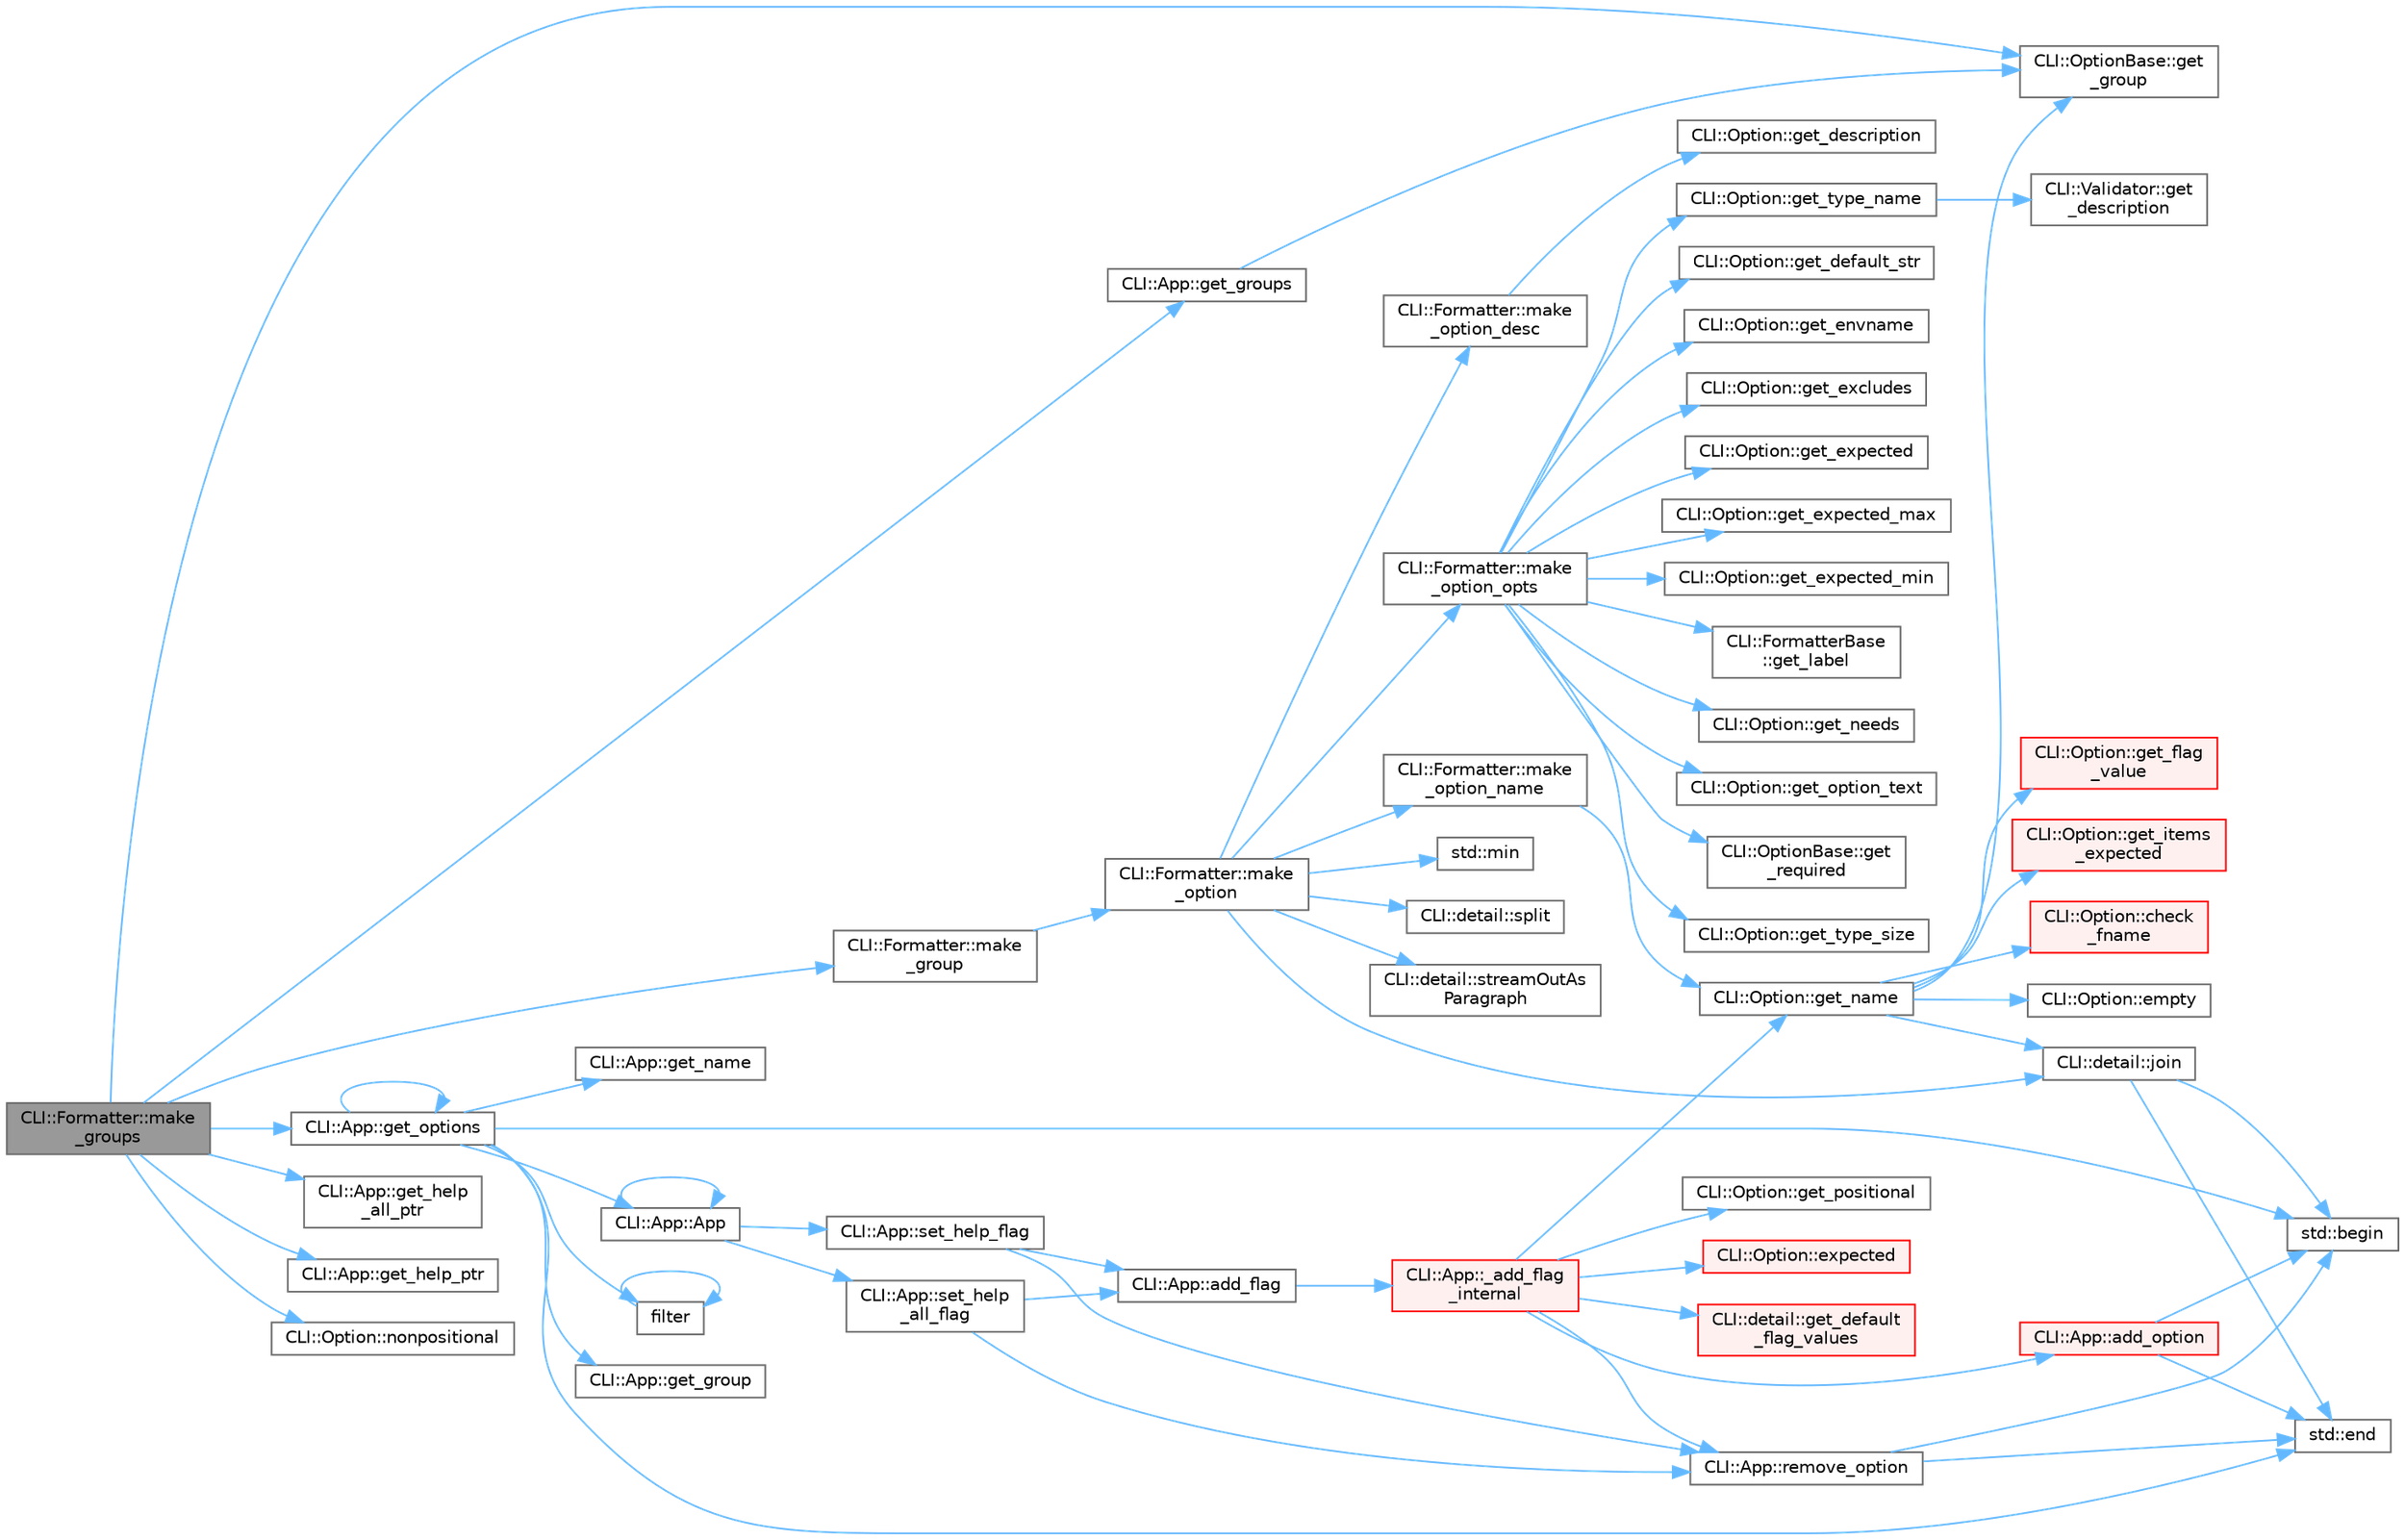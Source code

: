 digraph "CLI::Formatter::make_groups"
{
 // LATEX_PDF_SIZE
  bgcolor="transparent";
  edge [fontname=Helvetica,fontsize=10,labelfontname=Helvetica,labelfontsize=10];
  node [fontname=Helvetica,fontsize=10,shape=box,height=0.2,width=0.4];
  rankdir="LR";
  Node1 [id="Node000001",label="CLI::Formatter::make\l_groups",height=0.2,width=0.4,color="gray40", fillcolor="grey60", style="filled", fontcolor="black",tooltip="This prints out all the groups of options"];
  Node1 -> Node2 [id="edge1_Node000001_Node000002",color="steelblue1",style="solid",tooltip=" "];
  Node2 [id="Node000002",label="CLI::OptionBase::get\l_group",height=0.2,width=0.4,color="grey40", fillcolor="white", style="filled",URL="$class_c_l_i_1_1_option_base.html#aeb86193da05c10a12814ce45d2d16e0d",tooltip="Get the group of this option"];
  Node1 -> Node3 [id="edge2_Node000001_Node000003",color="steelblue1",style="solid",tooltip=" "];
  Node3 [id="Node000003",label="CLI::App::get_groups",height=0.2,width=0.4,color="grey40", fillcolor="white", style="filled",URL="$class_c_l_i_1_1_app.html#aa2b6c37cf80e0535023703f8750502b2",tooltip="Get the groups available directly from this option (in order)"];
  Node3 -> Node2 [id="edge3_Node000003_Node000002",color="steelblue1",style="solid",tooltip=" "];
  Node1 -> Node4 [id="edge4_Node000001_Node000004",color="steelblue1",style="solid",tooltip=" "];
  Node4 [id="Node000004",label="CLI::App::get_help\l_all_ptr",height=0.2,width=0.4,color="grey40", fillcolor="white", style="filled",URL="$class_c_l_i_1_1_app.html#a55101fd7a6a2408b099b03b52f6f122e",tooltip="Get a pointer to the help all flag. (const)"];
  Node1 -> Node5 [id="edge5_Node000001_Node000005",color="steelblue1",style="solid",tooltip=" "];
  Node5 [id="Node000005",label="CLI::App::get_help_ptr",height=0.2,width=0.4,color="grey40", fillcolor="white", style="filled",URL="$class_c_l_i_1_1_app.html#a4720d5ded12ab00d3aa76bd195ad92be",tooltip="Get a pointer to the help flag."];
  Node1 -> Node6 [id="edge6_Node000001_Node000006",color="steelblue1",style="solid",tooltip=" "];
  Node6 [id="Node000006",label="CLI::App::get_options",height=0.2,width=0.4,color="grey40", fillcolor="white", style="filled",URL="$class_c_l_i_1_1_app.html#ad646b54ad750e4218b60603db85341e9",tooltip="Get the list of options (user facing function, so returns raw pointers), has optional filter function"];
  Node6 -> Node7 [id="edge7_Node000006_Node000007",color="steelblue1",style="solid",tooltip=" "];
  Node7 [id="Node000007",label="CLI::App::App",height=0.2,width=0.4,color="grey40", fillcolor="white", style="filled",URL="$class_c_l_i_1_1_app.html#a8f5ebc36dcdff351cce50e3d3b89974f",tooltip="Special private constructor for subcommand"];
  Node7 -> Node7 [id="edge8_Node000007_Node000007",color="steelblue1",style="solid",tooltip=" "];
  Node7 -> Node8 [id="edge9_Node000007_Node000008",color="steelblue1",style="solid",tooltip=" "];
  Node8 [id="Node000008",label="CLI::App::set_help\l_all_flag",height=0.2,width=0.4,color="grey40", fillcolor="white", style="filled",URL="$class_c_l_i_1_1_app.html#af73694f6a3cc42e29e7274b77fdb5720",tooltip="Set a help all flag, replaced the existing one if present"];
  Node8 -> Node9 [id="edge10_Node000008_Node000009",color="steelblue1",style="solid",tooltip=" "];
  Node9 [id="Node000009",label="CLI::App::add_flag",height=0.2,width=0.4,color="grey40", fillcolor="white", style="filled",URL="$class_c_l_i_1_1_app.html#a5fef22317a182fa5db1d7b1af4c89c68",tooltip="Add a flag with no description or variable assignment"];
  Node9 -> Node10 [id="edge11_Node000009_Node000010",color="steelblue1",style="solid",tooltip=" "];
  Node10 [id="Node000010",label="CLI::App::_add_flag\l_internal",height=0.2,width=0.4,color="red", fillcolor="#FFF0F0", style="filled",URL="$class_c_l_i_1_1_app.html#ac09345525410ce482948265f16f72cdf",tooltip="Internal function for adding a flag"];
  Node10 -> Node11 [id="edge12_Node000010_Node000011",color="steelblue1",style="solid",tooltip=" "];
  Node11 [id="Node000011",label="CLI::App::add_option",height=0.2,width=0.4,color="red", fillcolor="#FFF0F0", style="filled",URL="$class_c_l_i_1_1_app.html#adb68306d25a26400399d11efe7211dc4",tooltip=" "];
  Node11 -> Node12 [id="edge13_Node000011_Node000012",color="steelblue1",style="solid",tooltip=" "];
  Node12 [id="Node000012",label="std::begin",height=0.2,width=0.4,color="grey40", fillcolor="white", style="filled",URL="$namespacestd.html#aec76fc52a775d29bc4058c8e1405045a",tooltip=" "];
  Node11 -> Node13 [id="edge14_Node000011_Node000013",color="steelblue1",style="solid",tooltip=" "];
  Node13 [id="Node000013",label="std::end",height=0.2,width=0.4,color="grey40", fillcolor="white", style="filled",URL="$namespacestd.html#a35f71a4c49ddf38bb590177e3a4b2598",tooltip=" "];
  Node10 -> Node73 [id="edge15_Node000010_Node000073",color="steelblue1",style="solid",tooltip=" "];
  Node73 [id="Node000073",label="CLI::Option::expected",height=0.2,width=0.4,color="red", fillcolor="#FFF0F0", style="filled",URL="$class_c_l_i_1_1_option.html#a0b7cf6e62c1800a53ad314772eef6ed1",tooltip="Set the number of expected arguments"];
  Node10 -> Node74 [id="edge16_Node000010_Node000074",color="steelblue1",style="solid",tooltip=" "];
  Node74 [id="Node000074",label="CLI::detail::get_default\l_flag_values",height=0.2,width=0.4,color="red", fillcolor="#FFF0F0", style="filled",URL="$namespace_c_l_i_1_1detail.html#a01343c353c26ada5379fb84cbd3b01c8",tooltip="extract default flag values either {def} or starting with a !"];
  Node10 -> Node75 [id="edge17_Node000010_Node000075",color="steelblue1",style="solid",tooltip=" "];
  Node75 [id="Node000075",label="CLI::Option::get_name",height=0.2,width=0.4,color="grey40", fillcolor="white", style="filled",URL="$class_c_l_i_1_1_option.html#a47e135d5198fd9df5b481091d2538b60",tooltip="Gets a comma separated list of names. Will include / prefer the positional name if positional is true..."];
  Node75 -> Node76 [id="edge18_Node000075_Node000076",color="steelblue1",style="solid",tooltip=" "];
  Node76 [id="Node000076",label="CLI::Option::check\l_fname",height=0.2,width=0.4,color="red", fillcolor="#FFF0F0", style="filled",URL="$class_c_l_i_1_1_option.html#a331870cf4db8893cac3af126aac487a8",tooltip="Requires \"--\" to be removed from string"];
  Node75 -> Node77 [id="edge19_Node000075_Node000077",color="steelblue1",style="solid",tooltip=" "];
  Node77 [id="Node000077",label="CLI::Option::empty",height=0.2,width=0.4,color="grey40", fillcolor="white", style="filled",URL="$class_c_l_i_1_1_option.html#ab9d324306095b7af93bc09812f5b4dec",tooltip="True if the option was not passed"];
  Node75 -> Node78 [id="edge20_Node000075_Node000078",color="steelblue1",style="solid",tooltip=" "];
  Node78 [id="Node000078",label="CLI::Option::get_flag\l_value",height=0.2,width=0.4,color="red", fillcolor="#FFF0F0", style="filled",URL="$class_c_l_i_1_1_option.html#aa006173c1a09b0ed01bff4b305b042ca",tooltip=" "];
  Node75 -> Node2 [id="edge21_Node000075_Node000002",color="steelblue1",style="solid",tooltip=" "];
  Node75 -> Node84 [id="edge22_Node000075_Node000084",color="steelblue1",style="solid",tooltip=" "];
  Node84 [id="Node000084",label="CLI::Option::get_items\l_expected",height=0.2,width=0.4,color="red", fillcolor="#FFF0F0", style="filled",URL="$class_c_l_i_1_1_option.html#aa12c4f65cf2ac9c58ebe050c46603fc0",tooltip="The total min number of expected string values to be used"];
  Node75 -> Node86 [id="edge23_Node000075_Node000086",color="steelblue1",style="solid",tooltip=" "];
  Node86 [id="Node000086",label="CLI::detail::join",height=0.2,width=0.4,color="grey40", fillcolor="white", style="filled",URL="$namespace_c_l_i_1_1detail.html#ab351f13ec104e2cba19ec6baf4a552f6",tooltip="Simple function to join a string"];
  Node86 -> Node12 [id="edge24_Node000086_Node000012",color="steelblue1",style="solid",tooltip=" "];
  Node86 -> Node13 [id="edge25_Node000086_Node000013",color="steelblue1",style="solid",tooltip=" "];
  Node10 -> Node87 [id="edge26_Node000010_Node000087",color="steelblue1",style="solid",tooltip=" "];
  Node87 [id="Node000087",label="CLI::Option::get_positional",height=0.2,width=0.4,color="grey40", fillcolor="white", style="filled",URL="$class_c_l_i_1_1_option.html#a0f23a3a1ed7c5a47585117a4c9f27120",tooltip="True if the argument can be given directly"];
  Node10 -> Node92 [id="edge27_Node000010_Node000092",color="steelblue1",style="solid",tooltip=" "];
  Node92 [id="Node000092",label="CLI::App::remove_option",height=0.2,width=0.4,color="grey40", fillcolor="white", style="filled",URL="$class_c_l_i_1_1_app.html#a8e09991d2a23ae48aff139c8eda5f6c7",tooltip="Removes an option from the App. Takes an option pointer. Returns true if found and removed."];
  Node92 -> Node12 [id="edge28_Node000092_Node000012",color="steelblue1",style="solid",tooltip=" "];
  Node92 -> Node13 [id="edge29_Node000092_Node000013",color="steelblue1",style="solid",tooltip=" "];
  Node8 -> Node92 [id="edge30_Node000008_Node000092",color="steelblue1",style="solid",tooltip=" "];
  Node7 -> Node94 [id="edge31_Node000007_Node000094",color="steelblue1",style="solid",tooltip=" "];
  Node94 [id="Node000094",label="CLI::App::set_help_flag",height=0.2,width=0.4,color="grey40", fillcolor="white", style="filled",URL="$class_c_l_i_1_1_app.html#a0d5c8de603f1911aee549b649c68e083",tooltip="Set a help flag, replace the existing one if present"];
  Node94 -> Node9 [id="edge32_Node000094_Node000009",color="steelblue1",style="solid",tooltip=" "];
  Node94 -> Node92 [id="edge33_Node000094_Node000092",color="steelblue1",style="solid",tooltip=" "];
  Node6 -> Node12 [id="edge34_Node000006_Node000012",color="steelblue1",style="solid",tooltip=" "];
  Node6 -> Node13 [id="edge35_Node000006_Node000013",color="steelblue1",style="solid",tooltip=" "];
  Node6 -> Node95 [id="edge36_Node000006_Node000095",color="steelblue1",style="solid",tooltip=" "];
  Node95 [id="Node000095",label="filter",height=0.2,width=0.4,color="grey40", fillcolor="white", style="filled",URL="$spine-cocos2dx_8cpp.html#ae976ff2ddeccb72b53e8f53775044589",tooltip=" "];
  Node95 -> Node95 [id="edge37_Node000095_Node000095",color="steelblue1",style="solid",tooltip=" "];
  Node6 -> Node96 [id="edge38_Node000006_Node000096",color="steelblue1",style="solid",tooltip=" "];
  Node96 [id="Node000096",label="CLI::App::get_group",height=0.2,width=0.4,color="grey40", fillcolor="white", style="filled",URL="$class_c_l_i_1_1_app.html#ac1058e542c8b26a4246a77118d70aef5",tooltip="Get the group of this subcommand"];
  Node6 -> Node97 [id="edge39_Node000006_Node000097",color="steelblue1",style="solid",tooltip=" "];
  Node97 [id="Node000097",label="CLI::App::get_name",height=0.2,width=0.4,color="grey40", fillcolor="white", style="filled",URL="$class_c_l_i_1_1_app.html#af49a4f4b6c019a65a10b3c1bd830a1f8",tooltip="Get the name of the current app"];
  Node6 -> Node6 [id="edge40_Node000006_Node000006",color="steelblue1",style="solid",tooltip=" "];
  Node1 -> Node98 [id="edge41_Node000001_Node000098",color="steelblue1",style="solid",tooltip=" "];
  Node98 [id="Node000098",label="CLI::Formatter::make\l_group",height=0.2,width=0.4,color="grey40", fillcolor="white", style="filled",URL="$class_c_l_i_1_1_formatter.html#a7437125efe9b3516a3313547b31f813e",tooltip=" "];
  Node98 -> Node99 [id="edge42_Node000098_Node000099",color="steelblue1",style="solid",tooltip=" "];
  Node99 [id="Node000099",label="CLI::Formatter::make\l_option",height=0.2,width=0.4,color="grey40", fillcolor="white", style="filled",URL="$class_c_l_i_1_1_formatter.html#a7d6158cbbc596fd87cecb0601196b054",tooltip="This prints out an option help line, either positional or optional form"];
  Node99 -> Node86 [id="edge43_Node000099_Node000086",color="steelblue1",style="solid",tooltip=" "];
  Node99 -> Node100 [id="edge44_Node000099_Node000100",color="steelblue1",style="solid",tooltip=" "];
  Node100 [id="Node000100",label="CLI::Formatter::make\l_option_desc",height=0.2,width=0.4,color="grey40", fillcolor="white", style="filled",URL="$class_c_l_i_1_1_formatter.html#acb3da9c5d8c3637b915987abd1599734",tooltip="This is the description. Default: Right column, on new line if left column too large"];
  Node100 -> Node101 [id="edge45_Node000100_Node000101",color="steelblue1",style="solid",tooltip=" "];
  Node101 [id="Node000101",label="CLI::Option::get_description",height=0.2,width=0.4,color="grey40", fillcolor="white", style="filled",URL="$class_c_l_i_1_1_option.html#aada76bb0c7227e3b6b13e3586c5b6264",tooltip="Get the description"];
  Node99 -> Node102 [id="edge46_Node000099_Node000102",color="steelblue1",style="solid",tooltip=" "];
  Node102 [id="Node000102",label="CLI::Formatter::make\l_option_name",height=0.2,width=0.4,color="grey40", fillcolor="white", style="filled",URL="$class_c_l_i_1_1_formatter.html#a1f9291269b6daf74361222e1149c1afb",tooltip="This is the name part of an option, Default: left column"];
  Node102 -> Node75 [id="edge47_Node000102_Node000075",color="steelblue1",style="solid",tooltip=" "];
  Node99 -> Node103 [id="edge48_Node000099_Node000103",color="steelblue1",style="solid",tooltip=" "];
  Node103 [id="Node000103",label="CLI::Formatter::make\l_option_opts",height=0.2,width=0.4,color="grey40", fillcolor="white", style="filled",URL="$class_c_l_i_1_1_formatter.html#aea58f88b1c39121b81540c0685439a93",tooltip="This is the options part of the name, Default: combined into left column"];
  Node103 -> Node104 [id="edge49_Node000103_Node000104",color="steelblue1",style="solid",tooltip=" "];
  Node104 [id="Node000104",label="CLI::Option::get_default_str",height=0.2,width=0.4,color="grey40", fillcolor="white", style="filled",URL="$class_c_l_i_1_1_option.html#a60c5498e164ce433929c6e62e71f0e58",tooltip="The default value (for help printing)"];
  Node103 -> Node105 [id="edge50_Node000103_Node000105",color="steelblue1",style="solid",tooltip=" "];
  Node105 [id="Node000105",label="CLI::Option::get_envname",height=0.2,width=0.4,color="grey40", fillcolor="white", style="filled",URL="$class_c_l_i_1_1_option.html#a1ba76f997de3a9676c59737497b930a7",tooltip="The environment variable associated to this value"];
  Node103 -> Node106 [id="edge51_Node000103_Node000106",color="steelblue1",style="solid",tooltip=" "];
  Node106 [id="Node000106",label="CLI::Option::get_excludes",height=0.2,width=0.4,color="grey40", fillcolor="white", style="filled",URL="$class_c_l_i_1_1_option.html#a99a400047a690f7129c4e71fb56b4b08",tooltip="The set of options excluded"];
  Node103 -> Node107 [id="edge52_Node000103_Node000107",color="steelblue1",style="solid",tooltip=" "];
  Node107 [id="Node000107",label="CLI::Option::get_expected",height=0.2,width=0.4,color="grey40", fillcolor="white", style="filled",URL="$class_c_l_i_1_1_option.html#ab733159b8285bc0bb9832dc36524922c",tooltip="The number of times the option expects to be included"];
  Node103 -> Node108 [id="edge53_Node000103_Node000108",color="steelblue1",style="solid",tooltip=" "];
  Node108 [id="Node000108",label="CLI::Option::get_expected_max",height=0.2,width=0.4,color="grey40", fillcolor="white", style="filled",URL="$class_c_l_i_1_1_option.html#abc2f07af59e6a602ea6295486360f349",tooltip="The max number of times the option expects to be included"];
  Node103 -> Node109 [id="edge54_Node000103_Node000109",color="steelblue1",style="solid",tooltip=" "];
  Node109 [id="Node000109",label="CLI::Option::get_expected_min",height=0.2,width=0.4,color="grey40", fillcolor="white", style="filled",URL="$class_c_l_i_1_1_option.html#aba45c2317a24bbecd46778a0ed8a1951",tooltip="The number of times the option expects to be included"];
  Node103 -> Node110 [id="edge55_Node000103_Node000110",color="steelblue1",style="solid",tooltip=" "];
  Node110 [id="Node000110",label="CLI::FormatterBase\l::get_label",height=0.2,width=0.4,color="grey40", fillcolor="white", style="filled",URL="$class_c_l_i_1_1_formatter_base.html#a54964b2d7823ac3f396c8c75c4c05fb6",tooltip="Get the current value of a name (REQUIRED, etc.)"];
  Node103 -> Node111 [id="edge56_Node000103_Node000111",color="steelblue1",style="solid",tooltip=" "];
  Node111 [id="Node000111",label="CLI::Option::get_needs",height=0.2,width=0.4,color="grey40", fillcolor="white", style="filled",URL="$class_c_l_i_1_1_option.html#aa319dc3a13fa9e2a1ac09653f60e0471",tooltip="The set of options needed"];
  Node103 -> Node112 [id="edge57_Node000103_Node000112",color="steelblue1",style="solid",tooltip=" "];
  Node112 [id="Node000112",label="CLI::Option::get_option_text",height=0.2,width=0.4,color="grey40", fillcolor="white", style="filled",URL="$class_c_l_i_1_1_option.html#a0d3abd0d07feca3d080e8ef9a2284306",tooltip=" "];
  Node103 -> Node113 [id="edge58_Node000103_Node000113",color="steelblue1",style="solid",tooltip=" "];
  Node113 [id="Node000113",label="CLI::OptionBase::get\l_required",height=0.2,width=0.4,color="grey40", fillcolor="white", style="filled",URL="$class_c_l_i_1_1_option_base.html#a4a2814630a3bb90e590787ce42d328c0",tooltip="True if this is a required option"];
  Node103 -> Node114 [id="edge59_Node000103_Node000114",color="steelblue1",style="solid",tooltip=" "];
  Node114 [id="Node000114",label="CLI::Option::get_type_name",height=0.2,width=0.4,color="grey40", fillcolor="white", style="filled",URL="$class_c_l_i_1_1_option.html#a32e483c3e2246ae03b9c9fe8535ced11",tooltip="Get the full typename for this option"];
  Node114 -> Node115 [id="edge60_Node000114_Node000115",color="steelblue1",style="solid",tooltip=" "];
  Node115 [id="Node000115",label="CLI::Validator::get\l_description",height=0.2,width=0.4,color="grey40", fillcolor="white", style="filled",URL="$class_c_l_i_1_1_validator.html#aafca1f37669930a6233da74033078851",tooltip="Generate type description information for the Validator"];
  Node103 -> Node116 [id="edge61_Node000103_Node000116",color="steelblue1",style="solid",tooltip=" "];
  Node116 [id="Node000116",label="CLI::Option::get_type_size",height=0.2,width=0.4,color="grey40", fillcolor="white", style="filled",URL="$class_c_l_i_1_1_option.html#aca087786d31c9e85a21bb82b90ac3cc4",tooltip="The number of arguments the option expects"];
  Node99 -> Node117 [id="edge62_Node000099_Node000117",color="steelblue1",style="solid",tooltip=" "];
  Node117 [id="Node000117",label="std::min",height=0.2,width=0.4,color="grey40", fillcolor="white", style="filled",URL="$namespacestd.html#ac7b9885417769949d76890454b6d072e",tooltip=" "];
  Node99 -> Node118 [id="edge63_Node000099_Node000118",color="steelblue1",style="solid",tooltip=" "];
  Node118 [id="Node000118",label="CLI::detail::split",height=0.2,width=0.4,color="grey40", fillcolor="white", style="filled",URL="$namespace_c_l_i_1_1detail.html#a51c7de56768f2801b0cf95f247b01f06",tooltip="Split a string by a delim"];
  Node99 -> Node119 [id="edge64_Node000099_Node000119",color="steelblue1",style="solid",tooltip=" "];
  Node119 [id="Node000119",label="CLI::detail::streamOutAs\lParagraph",height=0.2,width=0.4,color="grey40", fillcolor="white", style="filled",URL="$namespace_c_l_i_1_1detail.html#aba8acb69d3f42ae2270f4fba2d5deb44",tooltip=" "];
  Node1 -> Node120 [id="edge65_Node000001_Node000120",color="steelblue1",style="solid",tooltip=" "];
  Node120 [id="Node000120",label="CLI::Option::nonpositional",height=0.2,width=0.4,color="grey40", fillcolor="white", style="filled",URL="$class_c_l_i_1_1_option.html#a6208cfc282d4029741775092a4e9c52d",tooltip="True if option has at least one non-positional name"];
}
